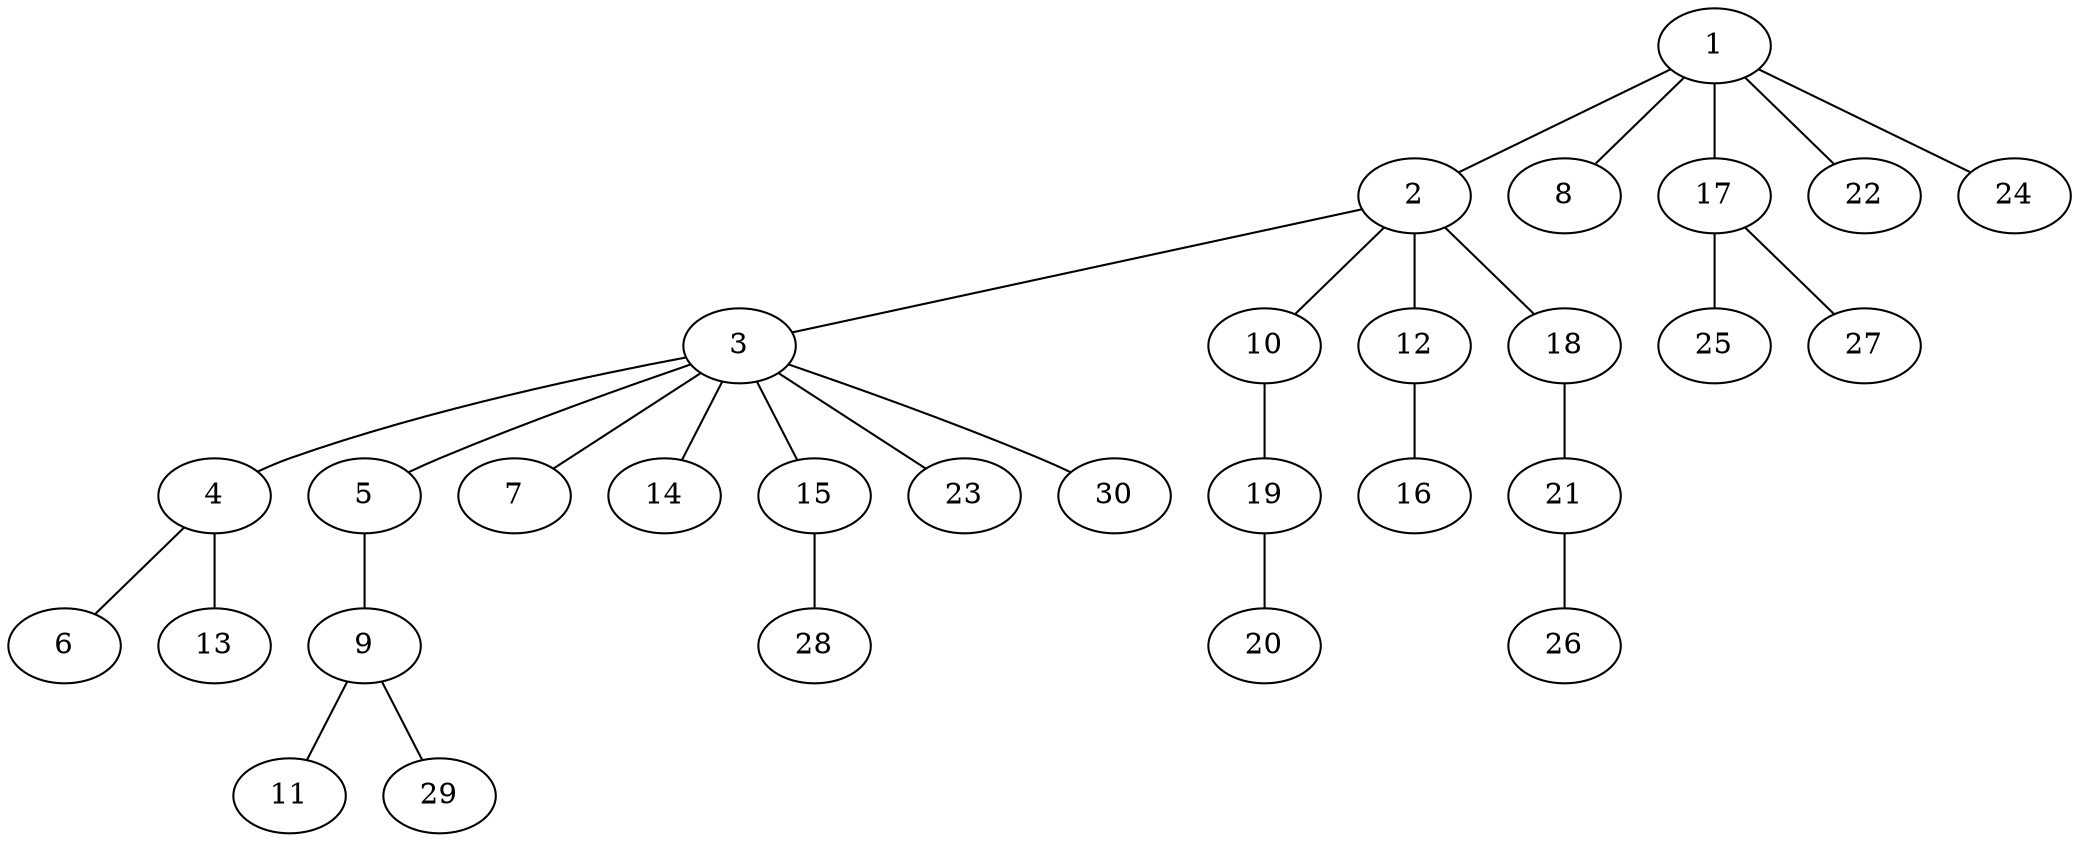 graph graphname {1--2
1--8
1--17
1--22
1--24
2--3
2--10
2--12
2--18
3--4
3--5
3--7
3--14
3--15
3--23
3--30
4--6
4--13
5--9
9--11
9--29
10--19
12--16
15--28
17--25
17--27
18--21
19--20
21--26
}